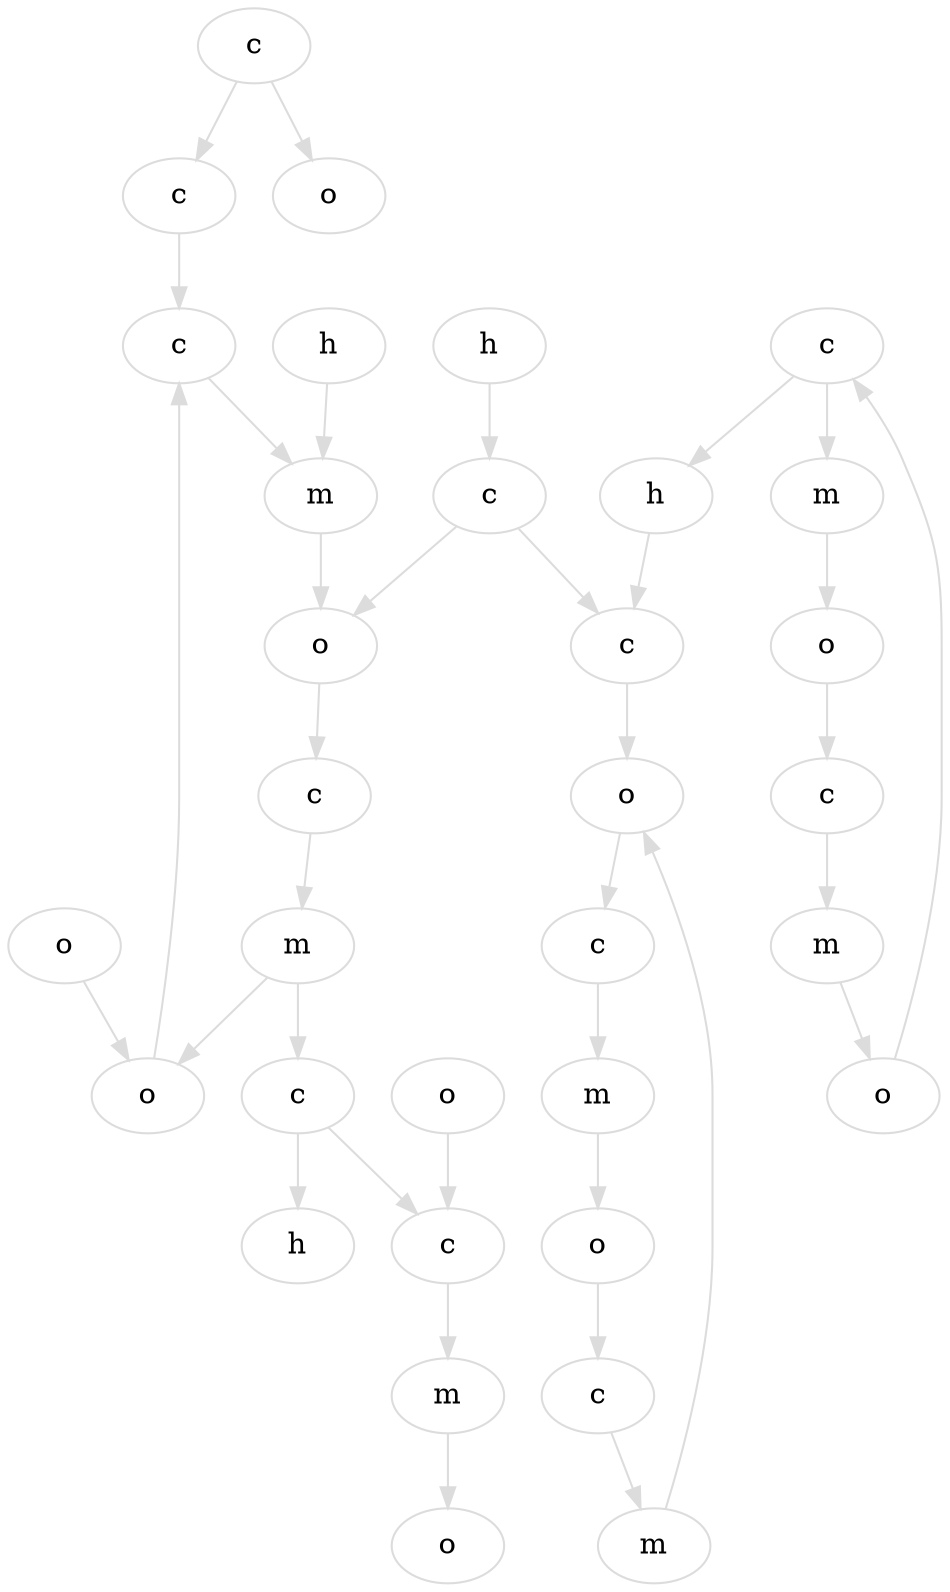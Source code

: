 digraph {
    node [label=o,labelSize=12,labelPosition=LabelTop,labelColor="#ffffffff",labelIsVisible=true,position="0 0",velocity="0 0",manyBodyStrength=-100,gravityCenter="300 200",gravityStrengthX=0.05,gravityStrengthY=0.05,fixed=false,color="#dcdcdcff",radius=8,borderColor="#dcdcdcff",borderWidth=0,opacity=1,inBags="[]"]
    edge [label="",labelSize=12,labelColor="#dcdcdcff",labelIsVisible=true,distance=50,strength=0.7,thickness=3,color="#dcdcdcff",opacity=1]
    "1"[label=c,labelSize=12,labelPosition=LabelTop,labelColor="#ffffffff",labelIsVisible=true,position="166.3805928894809 282.9546881221723",velocity="0.00012788894229927015 0.00009352283973395569",manyBodyStrength=-100,gravityCenter="300 200",gravityStrengthX=0.05,gravityStrengthY=0.05,fixed=false,color="#dcdcdcff",radius=8,borderColor="#dcdcdcff",borderWidth=0,opacity=1,inBags="[]"]
    "2"[label=c,labelSize=12,labelPosition=LabelTop,labelColor="#ffffffff",labelIsVisible=true,position="228.85739600002796 184.92793572583759",velocity="-0.00003262885215679183 0.000016156900291160245",manyBodyStrength=-100,gravityCenter="300 200",gravityStrengthX=0.05,gravityStrengthY=0.05,fixed=false,color="#dcdcdcff",radius=8,borderColor="#dcdcdcff",borderWidth=0,opacity=1,inBags="[]"]
    "3"[label=m,labelSize=12,labelPosition=LabelTop,labelColor="#ffffffff",labelIsVisible=true,position="171.46950694832657 174.76041162794334",velocity="-0.00005179016559131045 0.00009143977770583516",manyBodyStrength=-100,gravityCenter="300 200",gravityStrengthX=0.05,gravityStrengthY=0.05,fixed=false,color="#dcdcdcff",radius=8,borderColor="#dcdcdcff",borderWidth=0,opacity=1,inBags="[]"]
    "4"[label=m,labelSize=12,labelPosition=LabelTop,labelColor="#ffffffff",labelIsVisible=true,position="222.3768919307027 266.500929256251",velocity="0.0001021898668678886 -0.000013852146211167092",manyBodyStrength=-100,gravityCenter="300 200",gravityStrengthX=0.05,gravityStrengthY=0.05,fixed=false,color="#dcdcdcff",radius=8,borderColor="#dcdcdcff",borderWidth=0,opacity=1,inBags="[]"]
    "6"[label=o,labelSize=12,labelPosition=LabelTop,labelColor="#ffffffff",labelIsVisible=true,position="267.02344702744097 227.46816751502388",velocity="0.0000682240126355474 -0.0000647498896117394",manyBodyStrength=-100,gravityCenter="300 200",gravityStrengthX=0.05,gravityStrengthY=0.05,fixed=false,color="#dcdcdcff",radius=8,borderColor="#dcdcdcff",borderWidth=0,opacity=1,inBags="[]"]
    "7"[label=o,labelSize=12,labelPosition=LabelTop,labelColor="#ffffffff",labelIsVisible=true,position="146.95477819023586 228.1319673331233",velocity="0.000028056149671897184 0.0001270755599135398",manyBodyStrength=-100,gravityCenter="300 200",gravityStrengthX=0.05,gravityStrengthY=0.05,fixed=false,color="#dcdcdcff",radius=8,borderColor="#dcdcdcff",borderWidth=0,opacity=1,inBags="[]"]
    "8"[label=c,labelSize=12,labelPosition=LabelTop,labelColor="#ffffffff",labelIsVisible=true,position="408.0855604572052 118.34221523125382",velocity="0.00006160241897567083 -0.000029996646680725478",manyBodyStrength=-100,gravityCenter="300 200",gravityStrengthX=0.05,gravityStrengthY=0.05,fixed=false,color="#dcdcdcff",radius=8,borderColor="#dcdcdcff",borderWidth=0,opacity=1,inBags="[]"]
    "9"[label=c,labelSize=12,labelPosition=LabelTop,labelColor="#ffffffff",labelIsVisible=true,position="164.31210071160837 341.6128903582976",velocity="0.00017364549741972593 0.00009892040122815807",manyBodyStrength=-100,gravityCenter="300 200",gravityStrengthX=0.05,gravityStrengthY=0.05,fixed=false,color="#dcdcdcff",radius=8,borderColor="#dcdcdcff",borderWidth=0,opacity=1,inBags="[]"]
    "10"[label=c,labelSize=12,labelPosition=LabelTop,labelColor="#ffffffff",labelIsVisible=true,position="194.19892207802917 390.5371317448374",velocity="0.00019750153738647345 0.00008169243541460841",manyBodyStrength=-100,gravityCenter="300 200",gravityStrengthX=0.05,gravityStrengthY=0.05,fixed=false,color="#dcdcdcff",radius=8,borderColor="#dcdcdcff",borderWidth=0,opacity=1,inBags="[]"]
    "11"[label=c,labelSize=12,labelPosition=LabelTop,labelColor="#ffffffff",labelIsVisible=true,position="325.54318584806265 219.97722003085593",velocity="0.00007889722555557507 -0.00008509985381816727",manyBodyStrength=-100,gravityCenter="300 200",gravityStrengthX=0.05,gravityStrengthY=0.05,fixed=false,color="#dcdcdcff",radius=8,borderColor="#dcdcdcff",borderWidth=0,opacity=1,inBags="[]"]
    "12"[label=c,labelSize=12,labelPosition=LabelTop,labelColor="#ffffffff",labelIsVisible=true,position="385.7618960414533 218.82949792292976",velocity="0.00009351457304142257 -0.00008759230236376725",manyBodyStrength=-100,gravityCenter="300 200",gravityStrengthX=0.05,gravityStrengthY=0.05,fixed=false,color="#dcdcdcff",radius=8,borderColor="#dcdcdcff",borderWidth=0,opacity=1,inBags="[]"]
    "13"[label=c,labelSize=12,labelPosition=LabelTop,labelColor="#ffffffff",labelIsVisible=true,position="167.81740842204763 117.34980839774705",velocity="-0.00012831642855785986 0.00009491946617275135",manyBodyStrength=-100,gravityCenter="300 200",gravityStrengthX=0.05,gravityStrengthY=0.05,fixed=false,color="#dcdcdcff",radius=8,borderColor="#dcdcdcff",borderWidth=0,opacity=1,inBags="[]"]
    "14"[label=c,labelSize=12,labelPosition=LabelTop,labelColor="#ffffffff",labelIsVisible=true,position="184.5748631753576 63.54372102142832",velocity="-0.0001509104651359297 0.00008641068021675007",manyBodyStrength=-100,gravityCenter="300 200",gravityStrengthX=0.05,gravityStrengthY=0.05,fixed=false,color="#dcdcdcff",radius=8,borderColor="#dcdcdcff",borderWidth=0,opacity=1,inBags="[]"]
    "15"[label=h,labelSize=12,labelPosition=LabelTop,labelColor="#ffffffff",labelIsVisible=true,position="321.4301006396584 275.1287535983641",velocity="0.00010167914840390422 -0.00008684533314598786",manyBodyStrength=-100,gravityCenter="300 200",gravityStrengthX=0.05,gravityStrengthY=0.05,fixed=false,color="#dcdcdcff",radius=8,borderColor="#dcdcdcff",borderWidth=0,opacity=1,inBags="[]"]
    "16"[label=h,labelSize=12,labelPosition=LabelTop,labelColor="#ffffffff",labelIsVisible=true,position="416.6367277186662 172.88522532248072",velocity="0.00017697197185927662 -0.000043737162737679396",manyBodyStrength=-100,gravityCenter="300 200",gravityStrengthX=0.05,gravityStrengthY=0.05,fixed=false,color="#dcdcdcff",radius=8,borderColor="#dcdcdcff",borderWidth=0,opacity=1,inBags="[]"]
    "18"[label=h,labelSize=12,labelPosition=LabelTop,labelColor="#ffffffff",labelIsVisible=true,position="242.52350490935137 319.46201516965414",velocity="0.00013143187537644616 -0.00002564144720607134",manyBodyStrength=-100,gravityCenter="300 200",gravityStrengthX=0.05,gravityStrengthY=0.05,fixed=false,color="#dcdcdcff",radius=8,borderColor="#dcdcdcff",borderWidth=0,opacity=1,inBags="[]"]
    "19"[label=h,labelSize=12,labelPosition=LabelTop,labelColor="#ffffffff",labelIsVisible=true,position="114.6792695420497 105.65442366613368",velocity="-0.00014499245198709536 0.0001770474616182533",manyBodyStrength=-100,gravityCenter="300 200",gravityStrengthX=0.05,gravityStrengthY=0.05,fixed=false,color="#dcdcdcff",radius=8,borderColor="#dcdcdcff",borderWidth=0,opacity=1,inBags="[]"]
    "24"[label=c,labelSize=12,labelPosition=LabelTop,labelColor="#ffffffff",labelIsVisible=true,position="393.61027416962685 315.7893113549432",velocity="0.00009299269977387781 -0.00007339456670974083",manyBodyStrength=-100,gravityCenter="300 200",gravityStrengthX=0.05,gravityStrengthY=0.05,fixed=false,color="#dcdcdcff",radius=8,borderColor="#dcdcdcff",borderWidth=0,opacity=1,inBags="[]"]
    "25"[label=c,labelSize=12,labelPosition=LabelTop,labelColor="#ffffffff",labelIsVisible=true,position="468.47131295300926 336.9343323349848",velocity="0.00007347894123380313 -0.00007164436097033249",manyBodyStrength=-100,gravityCenter="300 200",gravityStrengthX=0.05,gravityStrengthY=0.05,fixed=false,color="#dcdcdcff",radius=8,borderColor="#dcdcdcff",borderWidth=0,opacity=1,inBags="[]"]
    "26"[label=m,labelSize=12,labelPosition=LabelTop,labelColor="#ffffffff",labelIsVisible=true,position="373.24330159372187 370.73746552983744",velocity="0.00009242038515795909 -0.0000691575984451704",manyBodyStrength=-100,gravityCenter="300 200",gravityStrengthX=0.05,gravityStrengthY=0.05,fixed=false,color="#dcdcdcff",radius=8,borderColor="#dcdcdcff",borderWidth=0,opacity=1,inBags="[]"]
    "27"[label=m,labelSize=12,labelPosition=LabelTop,labelColor="#ffffffff",labelIsVisible=true,position="475.6445682749283 280.3938779271378",velocity="0.00007987726216575237 -0.00007352916080893539",manyBodyStrength=-100,gravityCenter="300 200",gravityStrengthX=0.05,gravityStrengthY=0.05,fixed=false,color="#dcdcdcff",radius=8,borderColor="#dcdcdcff",borderWidth=0,opacity=1,inBags="[]"]
    "28"[label=o,labelSize=12,labelPosition=LabelTop,labelColor="#ffffffff",labelIsVisible=true,position="427.7516262635315 378.1374501621107",velocity="0.00008757236198334051 -0.000057139815673278374",manyBodyStrength=-100,gravityCenter="300 200",gravityStrengthX=0.05,gravityStrengthY=0.05,fixed=false,color="#dcdcdcff",radius=8,borderColor="#dcdcdcff",borderWidth=0,opacity=1,inBags="[]"]
    "29"[label=o,labelSize=12,labelPosition=LabelTop,labelColor="#ffffffff",labelIsVisible=true,position="422.17207874079014 263.2711610312514",velocity="0.00008517356313819286 -0.00008126866492480017",manyBodyStrength=-100,gravityCenter="300 200",gravityStrengthX=0.05,gravityStrengthY=0.05,fixed=false,color="#dcdcdcff",radius=8,borderColor="#dcdcdcff",borderWidth=0,opacity=1,inBags="[]"]
    "30"[label=o,labelSize=12,labelPosition=LabelTop,labelColor="#ffffffff",labelIsVisible=true,position="239.0733605158275 72.03164230401238",velocity="-0.0001445265748160186 0.000051842339330639836",manyBodyStrength=-100,gravityCenter="300 200",gravityStrengthX=0.05,gravityStrengthY=0.05,fixed=false,color="#dcdcdcff",radius=8,borderColor="#dcdcdcff",borderWidth=0,opacity=1,inBags="[]"]
    "31"[label=o,labelSize=12,labelPosition=LabelTop,labelColor="#ffffffff",labelIsVisible=true,position="257.4384866434903 -7.704224802524607",velocity="-0.00016992391140837866 0.00004548722565894773",manyBodyStrength=-100,gravityCenter="300 200",gravityStrengthX=0.05,gravityStrengthY=0.05,fixed=false,color="#dcdcdcff",radius=8,borderColor="#dcdcdcff",borderWidth=0,opacity=1,inBags="[]"]
    "32"[label=m,labelSize=12,labelPosition=LabelTop,labelColor="#ffffffff",labelIsVisible=true,position="206.42127160013092 12.891111640256254",velocity="-0.0001562476882451728 0.00008172437928974929",manyBodyStrength=-100,gravityCenter="300 200",gravityStrengthX=0.05,gravityStrengthY=0.05,fixed=false,color="#dcdcdcff",radius=8,borderColor="#dcdcdcff",borderWidth=0,opacity=1,inBags="[]"]
    "33"[label=m,labelSize=12,labelPosition=LabelTop,labelColor="#ffffffff",labelIsVisible=true,position="369.4255342142336 76.52283034670836",velocity="-0.000058070372211384535 0.00007497564601125407",manyBodyStrength=-100,gravityCenter="300 200",gravityStrengthX=0.05,gravityStrengthY=0.05,fixed=false,color="#dcdcdcff",radius=8,borderColor="#dcdcdcff",borderWidth=0,opacity=1,inBags="[]"]
    "34"[label=m,labelSize=12,labelPosition=LabelTop,labelColor="#ffffffff",labelIsVisible=true,position="467.75811246816426 59.707047332886454",velocity="-0.00025596665855085187 -0.0002823320907368587",manyBodyStrength=-100,gravityCenter="300 200",gravityStrengthX=0.05,gravityStrengthY=0.05,fixed=false,color="#dcdcdcff",radius=8,borderColor="#dcdcdcff",borderWidth=0,opacity=1,inBags="[]"]
    "35"[label=o,labelSize=12,labelPosition=LabelTop,labelColor="#ffffffff",labelIsVisible=true,position="369.09425102878356 20.590165575650904",velocity="-0.0003250647018889558 0.00006425059590766217",manyBodyStrength=-100,gravityCenter="300 200",gravityStrengthX=0.05,gravityStrengthY=0.05,fixed=false,color="#dcdcdcff",radius=8,borderColor="#dcdcdcff",borderWidth=0,opacity=1,inBags="[]"]
    "36"[label=o,labelSize=12,labelPosition=LabelTop,labelColor="#ffffffff",labelIsVisible=true,position="464.58205442526116 114.40016383518955",velocity="0.000037223897431316874 -0.0002528895261797139",manyBodyStrength=-100,gravityCenter="300 200",gravityStrengthX=0.05,gravityStrengthY=0.05,fixed=false,color="#dcdcdcff",radius=8,borderColor="#dcdcdcff",borderWidth=0,opacity=1,inBags="[]"]
    "37"[label=c,labelSize=12,labelPosition=LabelTop,labelColor="#ffffffff",labelIsVisible=true,position="424.73847192481895 22.62009088540536",velocity="-0.00032817346104405397 -0.00019544322986862552",manyBodyStrength=-100,gravityCenter="300 200",gravityStrengthX=0.05,gravityStrengthY=0.05,fixed=false,color="#dcdcdcff",radius=8,borderColor="#dcdcdcff",borderWidth=0,opacity=1,inBags="[]"]
    "38"[label=o,labelSize=12,labelPosition=LabelTop,labelColor="#ffffffff",labelIsVisible=true,position="233.2168095248017 425.0553078676128",velocity="0.00021168090808624442 0.00005919754068798889",manyBodyStrength=-100,gravityCenter="300 200",gravityStrengthX=0.05,gravityStrengthY=0.05,fixed=false,color="#dcdcdcff",radius=8,borderColor="#dcdcdcff",borderWidth=0,opacity=1,inBags="[]"]
    "39"[label=o,labelSize=12,labelPosition=LabelTop,labelColor="#ffffffff",labelIsVisible=true,position="92.76361687709387 229.64993531994259",velocity="0.000032285141380906236 0.0003077554622332195",manyBodyStrength=-100,gravityCenter="300 200",gravityStrengthX=0.05,gravityStrengthY=0.05,fixed=false,color="#dcdcdcff",radius=8,borderColor="#dcdcdcff",borderWidth=0,opacity=1,inBags="[]"]
    "39" -> "7"[label="",labelSize=12,labelColor="#dcdcdcff",labelIsVisible=true,distance=50,strength=0.7,thickness=3,color="#dcdcdcff",opacity=1]
    "37" -> "34"[label="",labelSize=12,labelColor="#dcdcdcff",labelIsVisible=true,distance=50,strength=0.7,thickness=3,color="#dcdcdcff",opacity=1]
    "36" -> "8"[label="",labelSize=12,labelColor="#dcdcdcff",labelIsVisible=true,distance=50,strength=0.7,thickness=3,color="#dcdcdcff",opacity=1]
    "35" -> "37"[label="",labelSize=12,labelColor="#dcdcdcff",labelIsVisible=true,distance=50,strength=0.7,thickness=3,color="#dcdcdcff",opacity=1]
    "34" -> "36"[label="",labelSize=12,labelColor="#dcdcdcff",labelIsVisible=true,distance=50,strength=0.7,thickness=3,color="#dcdcdcff",opacity=1]
    "33" -> "35"[label="",labelSize=12,labelColor="#dcdcdcff",labelIsVisible=true,distance=50,strength=0.7,thickness=3,color="#dcdcdcff",opacity=1]
    "32" -> "31"[label="",labelSize=12,labelColor="#dcdcdcff",labelIsVisible=true,distance=50,strength=0.7,thickness=3,color="#dcdcdcff",opacity=1]
    "30" -> "14"[label="",labelSize=12,labelColor="#dcdcdcff",labelIsVisible=true,distance=50,strength=0.7,thickness=3,color="#dcdcdcff",opacity=1]
    "29" -> "24"[label="",labelSize=12,labelColor="#dcdcdcff",labelIsVisible=true,distance=50,strength=0.7,thickness=3,color="#dcdcdcff",opacity=1]
    "28" -> "25"[label="",labelSize=12,labelColor="#dcdcdcff",labelIsVisible=true,distance=50,strength=0.7,thickness=3,color="#dcdcdcff",opacity=1]
    "27" -> "29"[label="",labelSize=12,labelColor="#dcdcdcff",labelIsVisible=true,distance=50,strength=0.7,thickness=3,color="#dcdcdcff",opacity=1]
    "26" -> "28"[label="",labelSize=12,labelColor="#dcdcdcff",labelIsVisible=true,distance=50,strength=0.7,thickness=3,color="#dcdcdcff",opacity=1]
    "25" -> "27"[label="",labelSize=12,labelColor="#dcdcdcff",labelIsVisible=true,distance=50,strength=0.7,thickness=3,color="#dcdcdcff",opacity=1]
    "24" -> "26"[label="",labelSize=12,labelColor="#dcdcdcff",labelIsVisible=true,distance=50,strength=0.7,thickness=3,color="#dcdcdcff",opacity=1]
    "18" -> "4"[label="",labelSize=12,labelColor="#dcdcdcff",labelIsVisible=true,distance=50,strength=0.7,thickness=3,color="#dcdcdcff",opacity=1]
    "16" -> "12"[label="",labelSize=12,labelColor="#dcdcdcff",labelIsVisible=true,distance=50,strength=0.7,thickness=3,color="#dcdcdcff",opacity=1]
    "15" -> "11"[label="",labelSize=12,labelColor="#dcdcdcff",labelIsVisible=true,distance=50,strength=0.7,thickness=3,color="#dcdcdcff",opacity=1]
    "14" -> "32"[label="",labelSize=12,labelColor="#dcdcdcff",labelIsVisible=true,distance=50,strength=0.7,thickness=3,color="#dcdcdcff",opacity=1]
    "13" -> "19"[label="",labelSize=12,labelColor="#dcdcdcff",labelIsVisible=true,distance=50,strength=0.7,thickness=3,color="#dcdcdcff",opacity=1]
    "13" -> "14"[label="",labelSize=12,labelColor="#dcdcdcff",labelIsVisible=true,distance=50,strength=0.7,thickness=3,color="#dcdcdcff",opacity=1]
    "12" -> "29"[label="",labelSize=12,labelColor="#dcdcdcff",labelIsVisible=true,distance=50,strength=0.7,thickness=3,color="#dcdcdcff",opacity=1]
    "11" -> "12"[label="",labelSize=12,labelColor="#dcdcdcff",labelIsVisible=true,distance=50,strength=0.7,thickness=3,color="#dcdcdcff",opacity=1]
    "11" -> "6"[label="",labelSize=12,labelColor="#dcdcdcff",labelIsVisible=true,distance=50,strength=0.7,thickness=3,color="#dcdcdcff",opacity=1]
    "10" -> "38"[label="",labelSize=12,labelColor="#dcdcdcff",labelIsVisible=true,distance=50,strength=0.7,thickness=3,color="#dcdcdcff",opacity=1]
    "10" -> "9"[label="",labelSize=12,labelColor="#dcdcdcff",labelIsVisible=true,distance=50,strength=0.7,thickness=3,color="#dcdcdcff",opacity=1]
    "9" -> "1"[label="",labelSize=12,labelColor="#dcdcdcff",labelIsVisible=true,distance=50,strength=0.7,thickness=3,color="#dcdcdcff",opacity=1]
    "8" -> "33"[label="",labelSize=12,labelColor="#dcdcdcff",labelIsVisible=true,distance=50,strength=0.7,thickness=3,color="#dcdcdcff",opacity=1]
    "8" -> "16"[label="",labelSize=12,labelColor="#dcdcdcff",labelIsVisible=true,distance=50,strength=0.7,thickness=3,color="#dcdcdcff",opacity=1]
    "7" -> "1"[label="",labelSize=12,labelColor="#dcdcdcff",labelIsVisible=true,distance=50,strength=0.7,thickness=3,color="#dcdcdcff",opacity=1]
    "6" -> "2"[label="",labelSize=12,labelColor="#dcdcdcff",labelIsVisible=true,distance=50,strength=0.7,thickness=3,color="#dcdcdcff",opacity=1]
    "4" -> "6"[label="",labelSize=12,labelColor="#dcdcdcff",labelIsVisible=true,distance=50,strength=0.7,thickness=3,color="#dcdcdcff",opacity=1]
    "3" -> "13"[label="",labelSize=12,labelColor="#dcdcdcff",labelIsVisible=true,distance=50,strength=0.7,thickness=3,color="#dcdcdcff",opacity=1]
    "3" -> "7"[label="",labelSize=12,labelColor="#dcdcdcff",labelIsVisible=true,distance=50,strength=0.7,thickness=3,color="#dcdcdcff",opacity=1]
    "2" -> "3"[label="",labelSize=12,labelColor="#dcdcdcff",labelIsVisible=true,distance=50,strength=0.7,thickness=3,color="#dcdcdcff",opacity=1]
    "1" -> "4"[label="",labelSize=12,labelColor="#dcdcdcff",labelIsVisible=true,distance=50,strength=0.7,thickness=3,color="#dcdcdcff",opacity=1]
}